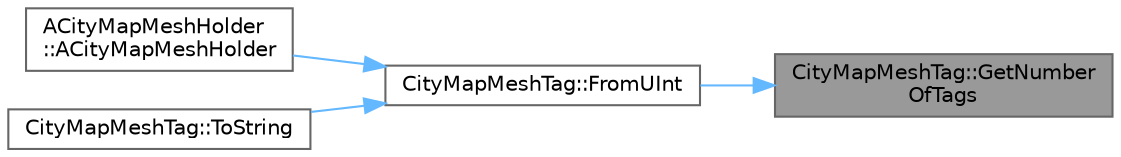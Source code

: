 digraph "CityMapMeshTag::GetNumberOfTags"
{
 // INTERACTIVE_SVG=YES
 // LATEX_PDF_SIZE
  bgcolor="transparent";
  edge [fontname=Helvetica,fontsize=10,labelfontname=Helvetica,labelfontsize=10];
  node [fontname=Helvetica,fontsize=10,shape=box,height=0.2,width=0.4];
  rankdir="RL";
  Node1 [id="Node000001",label="CityMapMeshTag::GetNumber\lOfTags",height=0.2,width=0.4,color="gray40", fillcolor="grey60", style="filled", fontcolor="black",tooltip="Return the number of tags."];
  Node1 -> Node2 [id="edge1_Node000001_Node000002",dir="back",color="steelblue1",style="solid",tooltip=" "];
  Node2 [id="Node000002",label="CityMapMeshTag::FromUInt",height=0.2,width=0.4,color="grey40", fillcolor="white", style="filled",URL="$d6/d33/classCityMapMeshTag.html#a6ed367e2730d152438d38ef15fe1fb5c",tooltip="Convert an unsigned integer to a ECityMapMeshTag."];
  Node2 -> Node3 [id="edge2_Node000002_Node000003",dir="back",color="steelblue1",style="solid",tooltip=" "];
  Node3 [id="Node000003",label="ACityMapMeshHolder\l::ACityMapMeshHolder",height=0.2,width=0.4,color="grey40", fillcolor="white", style="filled",URL="$da/d1a/classACityMapMeshHolder.html#af027efb9d4245af7bb251ba552c173a5",tooltip="Initializes the mesh holders."];
  Node2 -> Node4 [id="edge3_Node000002_Node000004",dir="back",color="steelblue1",style="solid",tooltip=" "];
  Node4 [id="Node000004",label="CityMapMeshTag::ToString",height=0.2,width=0.4,color="grey40", fillcolor="white", style="filled",URL="$d6/d33/classCityMapMeshTag.html#a2f3baa88c51abcb4f3801555d8e8bc5e",tooltip="Convert Value to ECityMapMeshTag and get its name as FString."];
}

